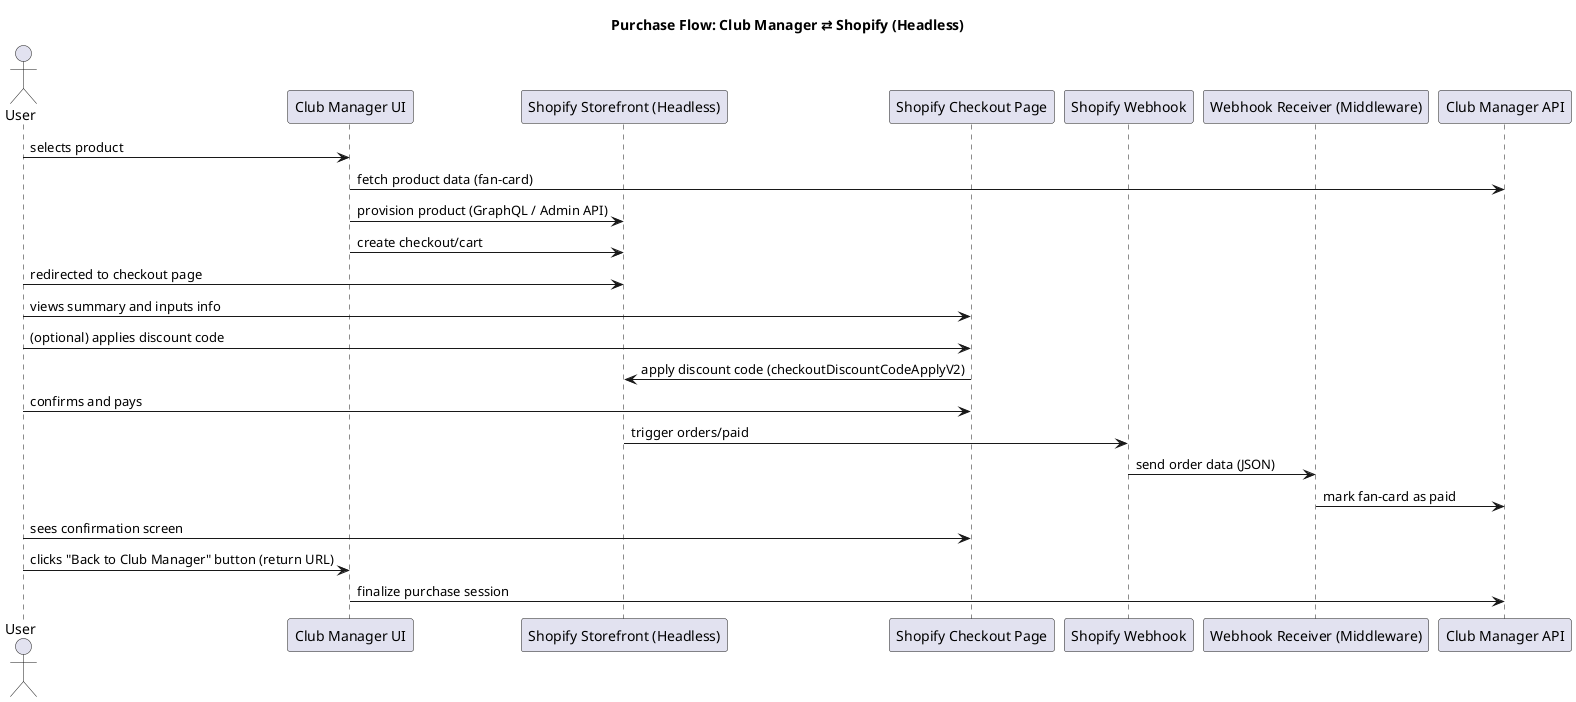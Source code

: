 @startuml
title Purchase Flow: Club Manager ⇄ Shopify (Headless)

actor User
participant "Club Manager UI" as CMUI
participant "Shopify Storefront (Headless)" as Shopify
participant "Shopify Checkout Page" as Checkout
participant "Shopify Webhook" as Webhook
participant "Webhook Receiver (Middleware)" as Middleware
participant "Club Manager API" as CMAPI

User -> CMUI : selects product
CMUI -> CMAPI : fetch product data (fan-card)
CMUI -> Shopify : provision product (GraphQL / Admin API)
CMUI -> Shopify : create checkout/cart
User -> Shopify : redirected to checkout page

User -> Checkout : views summary and inputs info
User -> Checkout : (optional) applies discount code
Checkout -> Shopify : apply discount code (checkoutDiscountCodeApplyV2)
User -> Checkout : confirms and pays

Shopify -> Webhook : trigger orders/paid
Webhook -> Middleware : send order data (JSON)
Middleware -> CMAPI : mark fan-card as paid

User -> Checkout : sees confirmation screen
User -> CMUI : clicks "Back to Club Manager" button (return URL)
CMUI -> CMAPI : finalize purchase session

@enduml